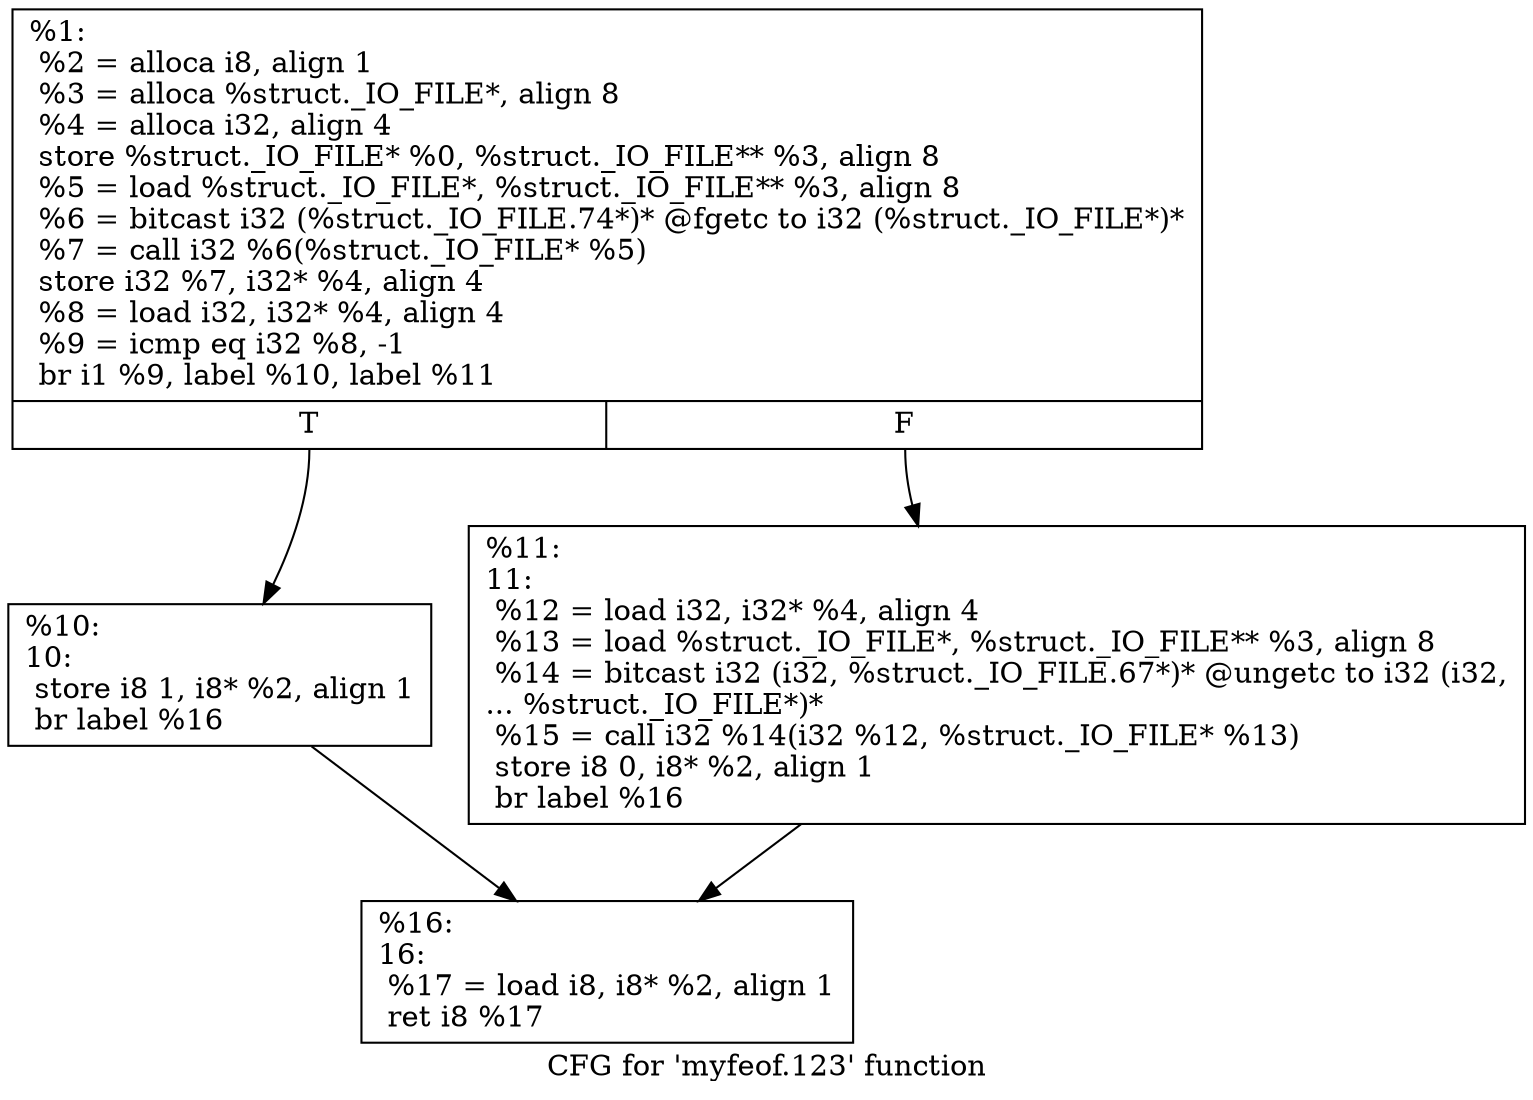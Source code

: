 digraph "CFG for 'myfeof.123' function" {
	label="CFG for 'myfeof.123' function";

	Node0x1d3fca0 [shape=record,label="{%1:\l  %2 = alloca i8, align 1\l  %3 = alloca %struct._IO_FILE*, align 8\l  %4 = alloca i32, align 4\l  store %struct._IO_FILE* %0, %struct._IO_FILE** %3, align 8\l  %5 = load %struct._IO_FILE*, %struct._IO_FILE** %3, align 8\l  %6 = bitcast i32 (%struct._IO_FILE.74*)* @fgetc to i32 (%struct._IO_FILE*)*\l  %7 = call i32 %6(%struct._IO_FILE* %5)\l  store i32 %7, i32* %4, align 4\l  %8 = load i32, i32* %4, align 4\l  %9 = icmp eq i32 %8, -1\l  br i1 %9, label %10, label %11\l|{<s0>T|<s1>F}}"];
	Node0x1d3fca0:s0 -> Node0x1d48730;
	Node0x1d3fca0:s1 -> Node0x1d48780;
	Node0x1d48730 [shape=record,label="{%10:\l10:                                               \l  store i8 1, i8* %2, align 1\l  br label %16\l}"];
	Node0x1d48730 -> Node0x1d487d0;
	Node0x1d48780 [shape=record,label="{%11:\l11:                                               \l  %12 = load i32, i32* %4, align 4\l  %13 = load %struct._IO_FILE*, %struct._IO_FILE** %3, align 8\l  %14 = bitcast i32 (i32, %struct._IO_FILE.67*)* @ungetc to i32 (i32,\l... %struct._IO_FILE*)*\l  %15 = call i32 %14(i32 %12, %struct._IO_FILE* %13)\l  store i8 0, i8* %2, align 1\l  br label %16\l}"];
	Node0x1d48780 -> Node0x1d487d0;
	Node0x1d487d0 [shape=record,label="{%16:\l16:                                               \l  %17 = load i8, i8* %2, align 1\l  ret i8 %17\l}"];
}
